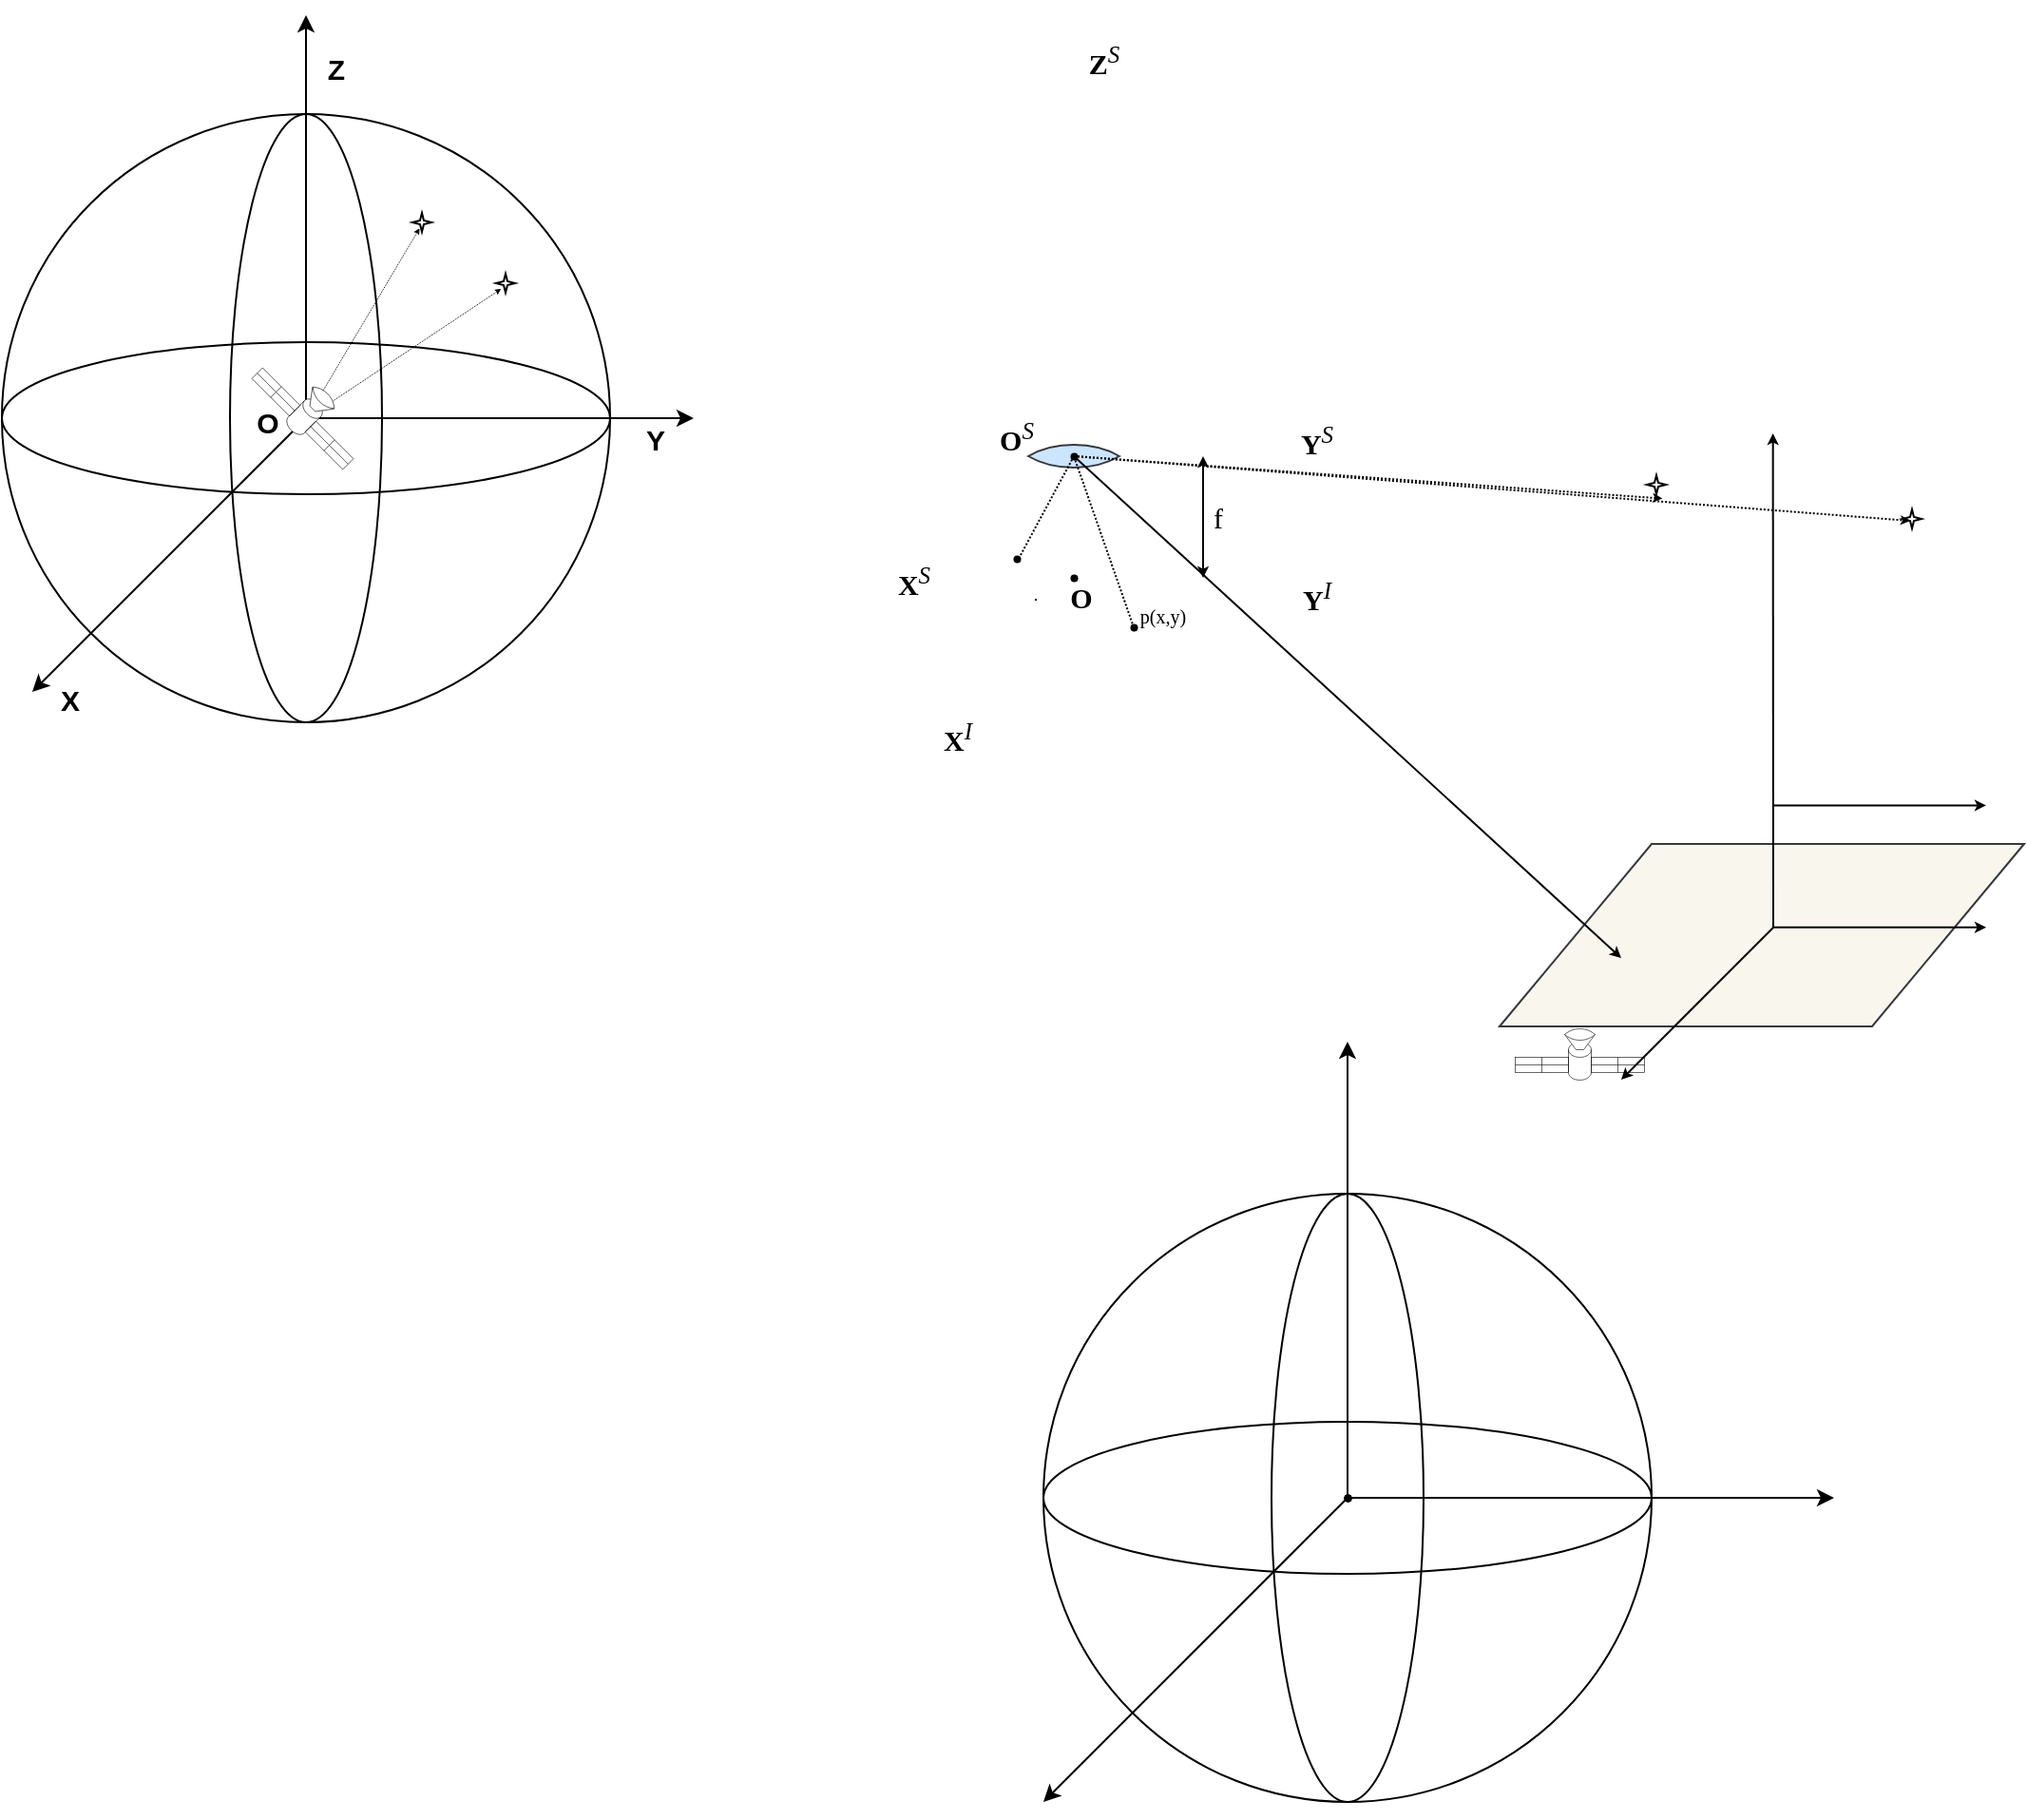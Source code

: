 <mxfile version="24.8.3">
  <diagram name="第 1 页" id="NaJTH4NIzMAEEksRiTwz">
    <mxGraphModel dx="1435" dy="996" grid="1" gridSize="4" guides="1" tooltips="1" connect="1" arrows="1" fold="1" page="1" pageScale="1" pageWidth="413" pageHeight="583" background="none" math="0" shadow="0">
      <root>
        <mxCell id="0" />
        <mxCell id="1" parent="0" />
        <mxCell id="goC1J3_DX9Ds1HvQO6Va-73" value="" style="ellipse;whiteSpace=wrap;html=1;shadow=0;direction=south;fillStyle=auto;fillColor=none;" vertex="1" parent="1">
          <mxGeometry x="1268" y="780" width="80" height="320" as="geometry" />
        </mxCell>
        <mxCell id="goC1J3_DX9Ds1HvQO6Va-145" value="" style="endArrow=classic;html=1;rounded=0;" edge="1" parent="1">
          <mxGeometry width="50" height="50" relative="1" as="geometry">
            <mxPoint x="1308" y="940" as="sourcePoint" />
            <mxPoint x="1308" y="700" as="targetPoint" />
          </mxGeometry>
        </mxCell>
        <mxCell id="goC1J3_DX9Ds1HvQO6Va-146" value="" style="endArrow=classic;html=1;rounded=0;" edge="1" parent="1">
          <mxGeometry width="50" height="50" relative="1" as="geometry">
            <mxPoint x="1308" y="940" as="sourcePoint" />
            <mxPoint x="1564" y="940" as="targetPoint" />
          </mxGeometry>
        </mxCell>
        <mxCell id="goC1J3_DX9Ds1HvQO6Va-147" value="" style="endArrow=classic;html=1;rounded=0;" edge="1" parent="1">
          <mxGeometry width="50" height="50" relative="1" as="geometry">
            <mxPoint x="1308" y="940" as="sourcePoint" />
            <mxPoint x="1148" y="1100" as="targetPoint" />
          </mxGeometry>
        </mxCell>
        <mxCell id="goC1J3_DX9Ds1HvQO6Va-148" value="" style="shape=waypoint;sketch=0;fillStyle=solid;size=6;pointerEvents=1;points=[];fillColor=none;resizable=0;rotatable=0;perimeter=centerPerimeter;snapToPoint=1;strokeWidth=0;" vertex="1" parent="1">
          <mxGeometry x="1298" y="930" width="20" height="20" as="geometry" />
        </mxCell>
        <mxCell id="goC1J3_DX9Ds1HvQO6Va-149" value="" style="ellipse;whiteSpace=wrap;html=1;shadow=0;direction=west;fillStyle=auto;fillColor=none;" vertex="1" parent="1">
          <mxGeometry x="1148" y="900" width="320" height="80" as="geometry" />
        </mxCell>
        <mxCell id="goC1J3_DX9Ds1HvQO6Va-150" value="" style="shape=waypoint;sketch=0;fillStyle=solid;size=6;pointerEvents=1;points=[];fillColor=none;resizable=0;rotatable=0;perimeter=centerPerimeter;snapToPoint=1;strokeWidth=0;" vertex="1" parent="1">
          <mxGeometry x="1298" y="930" width="20" height="20" as="geometry" />
        </mxCell>
        <mxCell id="goC1J3_DX9Ds1HvQO6Va-151" value="" style="ellipse;whiteSpace=wrap;html=1;aspect=fixed;fillColor=none;" vertex="1" parent="1">
          <mxGeometry x="1148" y="780" width="320" height="320" as="geometry" />
        </mxCell>
        <mxCell id="goC1J3_DX9Ds1HvQO6Va-152" value="" style="shape=waypoint;sketch=0;fillStyle=solid;size=6;pointerEvents=1;points=[];fillColor=none;resizable=0;rotatable=0;perimeter=centerPerimeter;snapToPoint=1;strokeWidth=0;" vertex="1" parent="1">
          <mxGeometry x="1298" y="930" width="20" height="20" as="geometry" />
        </mxCell>
        <mxCell id="goC1J3_DX9Ds1HvQO6Va-183" value="" style="group" vertex="1" connectable="0" parent="1">
          <mxGeometry x="1396" y="692" width="68" height="28" as="geometry" />
        </mxCell>
        <mxCell id="goC1J3_DX9Ds1HvQO6Va-155" value="" style="shape=cylinder3;whiteSpace=wrap;html=1;boundedLbl=1;backgroundOutline=1;size=4.0;fillColor=none;strokeWidth=0.3;" vertex="1" parent="goC1J3_DX9Ds1HvQO6Va-183">
          <mxGeometry x="28" y="8" width="12" height="20" as="geometry" />
        </mxCell>
        <mxCell id="goC1J3_DX9Ds1HvQO6Va-156" value="" style="rounded=0;whiteSpace=wrap;html=1;fillColor=none;strokeWidth=0.3;" vertex="1" parent="goC1J3_DX9Ds1HvQO6Va-183">
          <mxGeometry x="40" y="16" width="28" height="8" as="geometry" />
        </mxCell>
        <mxCell id="goC1J3_DX9Ds1HvQO6Va-157" value="" style="endArrow=none;html=1;rounded=0;exitX=0;exitY=0.5;exitDx=0;exitDy=0;entryX=1;entryY=0.5;entryDx=0;entryDy=0;strokeWidth=0.3;" edge="1" parent="goC1J3_DX9Ds1HvQO6Va-183" source="goC1J3_DX9Ds1HvQO6Va-156" target="goC1J3_DX9Ds1HvQO6Va-156">
          <mxGeometry width="50" height="50" relative="1" as="geometry">
            <mxPoint x="24" y="119" as="sourcePoint" />
            <mxPoint x="74" y="69" as="targetPoint" />
          </mxGeometry>
        </mxCell>
        <mxCell id="goC1J3_DX9Ds1HvQO6Va-158" value="" style="endArrow=none;html=1;rounded=0;entryX=0.5;entryY=0;entryDx=0;entryDy=0;exitX=0.5;exitY=1;exitDx=0;exitDy=0;strokeWidth=0.3;" edge="1" parent="goC1J3_DX9Ds1HvQO6Va-183" source="goC1J3_DX9Ds1HvQO6Va-156" target="goC1J3_DX9Ds1HvQO6Va-156">
          <mxGeometry width="50" height="50" relative="1" as="geometry">
            <mxPoint x="24" y="119" as="sourcePoint" />
            <mxPoint x="74" y="69" as="targetPoint" />
          </mxGeometry>
        </mxCell>
        <mxCell id="goC1J3_DX9Ds1HvQO6Va-159" value="" style="shape=trapezoid;perimeter=trapezoidPerimeter;whiteSpace=wrap;html=1;fixedSize=1;fillColor=default;flipV=1;size=6;strokeWidth=0.3;" vertex="1" parent="goC1J3_DX9Ds1HvQO6Va-183">
          <mxGeometry x="26" y="4" width="16" height="8" as="geometry" />
        </mxCell>
        <mxCell id="goC1J3_DX9Ds1HvQO6Va-160" value="" style="rounded=0;whiteSpace=wrap;html=1;fillColor=none;strokeWidth=0.3;" vertex="1" parent="goC1J3_DX9Ds1HvQO6Va-183">
          <mxGeometry y="16" width="28" height="8" as="geometry" />
        </mxCell>
        <mxCell id="goC1J3_DX9Ds1HvQO6Va-161" value="" style="endArrow=none;html=1;rounded=0;exitX=0;exitY=0.5;exitDx=0;exitDy=0;entryX=1;entryY=0.5;entryDx=0;entryDy=0;strokeWidth=0.3;" edge="1" parent="goC1J3_DX9Ds1HvQO6Va-183" source="goC1J3_DX9Ds1HvQO6Va-160" target="goC1J3_DX9Ds1HvQO6Va-160">
          <mxGeometry width="50" height="50" relative="1" as="geometry">
            <mxPoint x="-40" y="115" as="sourcePoint" />
            <mxPoint x="10" y="65" as="targetPoint" />
          </mxGeometry>
        </mxCell>
        <mxCell id="goC1J3_DX9Ds1HvQO6Va-162" value="" style="whiteSpace=wrap;html=1;shape=mxgraph.basic.pointed_oval;fillColor=default;direction=south;strokeWidth=0.3;" vertex="1" parent="goC1J3_DX9Ds1HvQO6Va-183">
          <mxGeometry x="26" width="16" height="8" as="geometry" />
        </mxCell>
        <mxCell id="goC1J3_DX9Ds1HvQO6Va-163" value="" style="endArrow=none;html=1;rounded=0;entryX=0.5;entryY=0;entryDx=0;entryDy=0;exitX=0.5;exitY=1;exitDx=0;exitDy=0;strokeWidth=0.3;" edge="1" parent="goC1J3_DX9Ds1HvQO6Va-183" source="goC1J3_DX9Ds1HvQO6Va-160" target="goC1J3_DX9Ds1HvQO6Va-160">
          <mxGeometry width="50" height="50" relative="1" as="geometry">
            <mxPoint x="-40" y="115" as="sourcePoint" />
            <mxPoint x="10" y="65" as="targetPoint" />
          </mxGeometry>
        </mxCell>
        <mxCell id="goC1J3_DX9Ds1HvQO6Va-173" value="" style="ellipse;whiteSpace=wrap;html=1;shadow=0;direction=south;fillStyle=auto;fillColor=none;" vertex="1" parent="1">
          <mxGeometry x="720" y="212" width="80" height="320" as="geometry" />
        </mxCell>
        <mxCell id="goC1J3_DX9Ds1HvQO6Va-174" value="" style="endArrow=classic;html=1;rounded=0;" edge="1" parent="1">
          <mxGeometry width="50" height="50" relative="1" as="geometry">
            <mxPoint x="760" y="372" as="sourcePoint" />
            <mxPoint x="760" y="160" as="targetPoint" />
          </mxGeometry>
        </mxCell>
        <mxCell id="goC1J3_DX9Ds1HvQO6Va-175" value="" style="endArrow=classic;html=1;rounded=0;" edge="1" parent="1">
          <mxGeometry width="50" height="50" relative="1" as="geometry">
            <mxPoint x="760" y="372" as="sourcePoint" />
            <mxPoint x="964" y="372" as="targetPoint" />
          </mxGeometry>
        </mxCell>
        <mxCell id="goC1J3_DX9Ds1HvQO6Va-176" value="" style="endArrow=classic;html=1;rounded=0;" edge="1" parent="1">
          <mxGeometry width="50" height="50" relative="1" as="geometry">
            <mxPoint x="760" y="372" as="sourcePoint" />
            <mxPoint x="616" y="516" as="targetPoint" />
          </mxGeometry>
        </mxCell>
        <mxCell id="goC1J3_DX9Ds1HvQO6Va-177" value="" style="shape=waypoint;sketch=0;fillStyle=solid;size=6;pointerEvents=1;points=[];fillColor=none;resizable=0;rotatable=0;perimeter=centerPerimeter;snapToPoint=1;strokeWidth=0;" vertex="1" parent="1">
          <mxGeometry x="750" y="362" width="20" height="20" as="geometry" />
        </mxCell>
        <mxCell id="goC1J3_DX9Ds1HvQO6Va-178" value="" style="ellipse;whiteSpace=wrap;html=1;shadow=0;direction=west;fillStyle=auto;fillColor=none;" vertex="1" parent="1">
          <mxGeometry x="600" y="332" width="320" height="80" as="geometry" />
        </mxCell>
        <mxCell id="goC1J3_DX9Ds1HvQO6Va-179" value="" style="shape=waypoint;sketch=0;fillStyle=solid;size=6;pointerEvents=1;points=[];fillColor=none;resizable=0;rotatable=0;perimeter=centerPerimeter;snapToPoint=1;strokeWidth=0;" vertex="1" parent="1">
          <mxGeometry x="750" y="362" width="20" height="20" as="geometry" />
        </mxCell>
        <mxCell id="goC1J3_DX9Ds1HvQO6Va-180" value="" style="ellipse;whiteSpace=wrap;html=1;aspect=fixed;fillColor=none;" vertex="1" parent="1">
          <mxGeometry x="600" y="212" width="320" height="320" as="geometry" />
        </mxCell>
        <mxCell id="goC1J3_DX9Ds1HvQO6Va-181" value="" style="shape=waypoint;sketch=0;fillStyle=solid;size=6;pointerEvents=1;points=[];fillColor=none;resizable=0;rotatable=0;perimeter=centerPerimeter;snapToPoint=1;strokeWidth=0;" vertex="1" parent="1">
          <mxGeometry x="750" y="362" width="20" height="20" as="geometry" />
        </mxCell>
        <mxCell id="goC1J3_DX9Ds1HvQO6Va-195" value="" style="verticalLabelPosition=bottom;verticalAlign=top;html=1;shape=mxgraph.basic.4_point_star_2;dx=0.8;" vertex="1" parent="1">
          <mxGeometry x="816" y="264" width="10" height="10" as="geometry" />
        </mxCell>
        <mxCell id="goC1J3_DX9Ds1HvQO6Va-196" value="" style="verticalLabelPosition=bottom;verticalAlign=top;html=1;shape=mxgraph.basic.4_point_star_2;dx=0.8;" vertex="1" parent="1">
          <mxGeometry x="860" y="296" width="10" height="10" as="geometry" />
        </mxCell>
        <mxCell id="goC1J3_DX9Ds1HvQO6Va-198" value="" style="endArrow=classic;html=1;rounded=0;strokeWidth=0.5;dashed=1;dashPattern=1 1;endSize=2;entryX=0.354;entryY=0.781;entryDx=0;entryDy=0;entryPerimeter=0;" edge="1" parent="1" source="goC1J3_DX9Ds1HvQO6Va-181" target="goC1J3_DX9Ds1HvQO6Va-195">
          <mxGeometry width="50" height="50" relative="1" as="geometry">
            <mxPoint x="680" y="302" as="sourcePoint" />
            <mxPoint x="730" y="252" as="targetPoint" />
          </mxGeometry>
        </mxCell>
        <mxCell id="goC1J3_DX9Ds1HvQO6Va-200" value="" style="endArrow=classic;html=1;rounded=0;strokeWidth=0.5;dashed=1;dashPattern=1 1;endSize=2;entryX=0.242;entryY=0.773;entryDx=0;entryDy=0;entryPerimeter=0;" edge="1" parent="1" source="goC1J3_DX9Ds1HvQO6Va-181" target="goC1J3_DX9Ds1HvQO6Va-196">
          <mxGeometry width="50" height="50" relative="1" as="geometry">
            <mxPoint x="764" y="376" as="sourcePoint" />
            <mxPoint x="824" y="276" as="targetPoint" />
          </mxGeometry>
        </mxCell>
        <mxCell id="goC1J3_DX9Ds1HvQO6Va-194" value="" style="group;rotation=45;" vertex="1" connectable="0" parent="1">
          <mxGeometry x="728" y="354" width="68" height="28" as="geometry" />
        </mxCell>
        <mxCell id="goC1J3_DX9Ds1HvQO6Va-185" value="" style="shape=cylinder3;whiteSpace=wrap;html=1;boundedLbl=1;backgroundOutline=1;size=4.0;fillColor=default;strokeWidth=0.3;rotation=45;" vertex="1" parent="goC1J3_DX9Ds1HvQO6Va-194">
          <mxGeometry x="25" y="7" width="12" height="20" as="geometry" />
        </mxCell>
        <mxCell id="goC1J3_DX9Ds1HvQO6Va-186" value="" style="rounded=0;whiteSpace=wrap;html=1;fillColor=none;strokeWidth=0.3;rotation=45;" vertex="1" parent="goC1J3_DX9Ds1HvQO6Va-194">
          <mxGeometry x="30" y="28" width="28" height="8" as="geometry" />
        </mxCell>
        <mxCell id="goC1J3_DX9Ds1HvQO6Va-187" value="" style="endArrow=none;html=1;rounded=0;exitX=0;exitY=0.5;exitDx=0;exitDy=0;entryX=1;entryY=0.5;entryDx=0;entryDy=0;strokeWidth=0.3;" edge="1" parent="goC1J3_DX9Ds1HvQO6Va-194" source="goC1J3_DX9Ds1HvQO6Va-186" target="goC1J3_DX9Ds1HvQO6Va-186">
          <mxGeometry width="50" height="50" relative="1" as="geometry">
            <mxPoint x="-47" y="81" as="sourcePoint" />
            <mxPoint x="23" y="81" as="targetPoint" />
          </mxGeometry>
        </mxCell>
        <mxCell id="goC1J3_DX9Ds1HvQO6Va-188" value="" style="endArrow=none;html=1;rounded=0;entryX=0.5;entryY=0;entryDx=0;entryDy=0;exitX=0.5;exitY=1;exitDx=0;exitDy=0;strokeWidth=0.3;" edge="1" parent="goC1J3_DX9Ds1HvQO6Va-194" source="goC1J3_DX9Ds1HvQO6Va-186" target="goC1J3_DX9Ds1HvQO6Va-186">
          <mxGeometry width="50" height="50" relative="1" as="geometry">
            <mxPoint x="-47" y="81" as="sourcePoint" />
            <mxPoint x="23" y="81" as="targetPoint" />
          </mxGeometry>
        </mxCell>
        <mxCell id="goC1J3_DX9Ds1HvQO6Va-189" value="" style="shape=trapezoid;perimeter=trapezoidPerimeter;whiteSpace=wrap;html=1;fixedSize=1;fillColor=default;flipV=1;size=6;strokeWidth=0.3;rotation=45;" vertex="1" parent="goC1J3_DX9Ds1HvQO6Va-194">
          <mxGeometry x="30" y="6" width="16" height="8" as="geometry" />
        </mxCell>
        <mxCell id="goC1J3_DX9Ds1HvQO6Va-190" value="" style="rounded=0;whiteSpace=wrap;html=1;fillColor=none;strokeWidth=0.3;rotation=45;" vertex="1" parent="goC1J3_DX9Ds1HvQO6Va-194">
          <mxGeometry x="2" width="28" height="8" as="geometry" />
        </mxCell>
        <mxCell id="goC1J3_DX9Ds1HvQO6Va-191" value="" style="endArrow=none;html=1;rounded=0;exitX=0;exitY=0.5;exitDx=0;exitDy=0;entryX=1;entryY=0.5;entryDx=0;entryDy=0;strokeWidth=0.3;" edge="1" parent="goC1J3_DX9Ds1HvQO6Va-194" source="goC1J3_DX9Ds1HvQO6Va-190" target="goC1J3_DX9Ds1HvQO6Va-190">
          <mxGeometry width="50" height="50" relative="1" as="geometry">
            <mxPoint x="-90" y="33" as="sourcePoint" />
            <mxPoint x="-19" y="33" as="targetPoint" />
          </mxGeometry>
        </mxCell>
        <mxCell id="goC1J3_DX9Ds1HvQO6Va-192" value="" style="whiteSpace=wrap;html=1;shape=mxgraph.basic.pointed_oval;fillColor=default;direction=south;strokeWidth=0.3;rotation=45;" vertex="1" parent="goC1J3_DX9Ds1HvQO6Va-194">
          <mxGeometry x="33" y="3" width="16" height="8" as="geometry" />
        </mxCell>
        <mxCell id="goC1J3_DX9Ds1HvQO6Va-193" value="" style="endArrow=none;html=1;rounded=0;entryX=0.5;entryY=0;entryDx=0;entryDy=0;exitX=0.5;exitY=1;exitDx=0;exitDy=0;strokeWidth=0.3;" edge="1" parent="goC1J3_DX9Ds1HvQO6Va-194" source="goC1J3_DX9Ds1HvQO6Va-190" target="goC1J3_DX9Ds1HvQO6Va-190">
          <mxGeometry width="50" height="50" relative="1" as="geometry">
            <mxPoint x="-90" y="33" as="sourcePoint" />
            <mxPoint x="-19" y="33" as="targetPoint" />
          </mxGeometry>
        </mxCell>
        <mxCell id="goC1J3_DX9Ds1HvQO6Va-204" value="X" style="text;strokeColor=none;align=center;fillColor=none;html=1;verticalAlign=middle;whiteSpace=wrap;rounded=0;fontStyle=1;fontSize=15;" vertex="1" parent="1">
          <mxGeometry x="628" y="512" width="16" height="16" as="geometry" />
        </mxCell>
        <mxCell id="goC1J3_DX9Ds1HvQO6Va-203" value="Y" style="text;strokeColor=none;align=center;fillColor=none;html=1;verticalAlign=middle;whiteSpace=wrap;rounded=0;fontStyle=1;fontSize=15;" vertex="1" parent="1">
          <mxGeometry x="936" y="375" width="16" height="16" as="geometry" />
        </mxCell>
        <mxCell id="goC1J3_DX9Ds1HvQO6Va-202" value="Z" style="text;strokeColor=none;align=center;fillColor=none;html=1;verticalAlign=middle;whiteSpace=wrap;rounded=0;fontStyle=1;fontSize=15;" vertex="1" parent="1">
          <mxGeometry x="768" y="180" width="16" height="16" as="geometry" />
        </mxCell>
        <mxCell id="goC1J3_DX9Ds1HvQO6Va-201" value="O" style="text;strokeColor=none;align=center;fillColor=none;html=1;verticalAlign=middle;whiteSpace=wrap;rounded=0;fontStyle=1;fontSize=15;" vertex="1" parent="1">
          <mxGeometry x="732" y="366" width="16" height="16" as="geometry" />
        </mxCell>
        <mxCell id="goC1J3_DX9Ds1HvQO6Va-264" value="" style="group" vertex="1" connectable="0" parent="1">
          <mxGeometry x="1020" y="176" width="280" height="372" as="geometry" />
        </mxCell>
        <mxCell id="goC1J3_DX9Ds1HvQO6Va-15" value="" style="shape=parallelogram;perimeter=parallelogramPerimeter;whiteSpace=wrap;html=1;fixedSize=1;size=80;fillColor=#f9f7ed;strokeColor=#36393d;" vertex="1" parent="goC1J3_DX9Ds1HvQO6Va-264">
          <mxGeometry x="368" y="420" width="276" height="96" as="geometry" />
        </mxCell>
        <mxCell id="goC1J3_DX9Ds1HvQO6Va-205" value="" style="whiteSpace=wrap;html=1;shape=mxgraph.basic.pointed_oval;direction=south;fillColor=#cce5ff;strokeColor=#36393d;" vertex="1" parent="goC1J3_DX9Ds1HvQO6Va-264">
          <mxGeometry x="120" y="208" width="48" height="16" as="geometry" />
        </mxCell>
        <mxCell id="goC1J3_DX9Ds1HvQO6Va-1" value="" style="endArrow=classic;html=1;rounded=0;endSize=3;" edge="1" parent="goC1J3_DX9Ds1HvQO6Va-264">
          <mxGeometry width="50" height="50" relative="1" as="geometry">
            <mxPoint x="512" y="464" as="sourcePoint" />
            <mxPoint x="511.83" y="204" as="targetPoint" />
          </mxGeometry>
        </mxCell>
        <mxCell id="goC1J3_DX9Ds1HvQO6Va-2" value="" style="endArrow=classic;html=1;rounded=0;endSize=3;" edge="1" parent="goC1J3_DX9Ds1HvQO6Va-264">
          <mxGeometry width="50" height="50" relative="1" as="geometry">
            <mxPoint x="512" y="399.71" as="sourcePoint" />
            <mxPoint x="624" y="399.71" as="targetPoint" />
          </mxGeometry>
        </mxCell>
        <mxCell id="goC1J3_DX9Ds1HvQO6Va-17" value="" style="endArrow=classic;html=1;rounded=0;endSize=3;" edge="1" parent="goC1J3_DX9Ds1HvQO6Va-264" source="goC1J3_DX9Ds1HvQO6Va-210">
          <mxGeometry width="50" height="50" relative="1" as="geometry">
            <mxPoint x="508" y="396" as="sourcePoint" />
            <mxPoint x="432" y="480" as="targetPoint" />
          </mxGeometry>
        </mxCell>
        <mxCell id="goC1J3_DX9Ds1HvQO6Va-19" value="" style="verticalLabelPosition=bottom;verticalAlign=top;html=1;shape=mxgraph.basic.4_point_star_2;dx=0.8;" vertex="1" parent="goC1J3_DX9Ds1HvQO6Va-264">
          <mxGeometry x="445.5" y="226" width="10" height="10" as="geometry" />
        </mxCell>
        <mxCell id="goC1J3_DX9Ds1HvQO6Va-22" value="" style="verticalLabelPosition=bottom;verticalAlign=top;html=1;shape=mxgraph.basic.4_point_star_2;dx=0.8;" vertex="1" parent="goC1J3_DX9Ds1HvQO6Va-264">
          <mxGeometry x="580" y="244" width="10" height="10" as="geometry" />
        </mxCell>
        <mxCell id="goC1J3_DX9Ds1HvQO6Va-36" value="" style="endArrow=classic;html=1;rounded=0;endSize=3;" edge="1" parent="goC1J3_DX9Ds1HvQO6Va-264">
          <mxGeometry width="50" height="50" relative="1" as="geometry">
            <mxPoint x="512" y="463.88" as="sourcePoint" />
            <mxPoint x="624" y="463.88" as="targetPoint" />
          </mxGeometry>
        </mxCell>
        <mxCell id="goC1J3_DX9Ds1HvQO6Va-37" value="" style="endArrow=classic;html=1;rounded=0;endSize=3;" edge="1" parent="goC1J3_DX9Ds1HvQO6Va-264">
          <mxGeometry width="50" height="50" relative="1" as="geometry">
            <mxPoint x="512" y="464" as="sourcePoint" />
            <mxPoint x="432" y="544" as="targetPoint" />
          </mxGeometry>
        </mxCell>
        <mxCell id="goC1J3_DX9Ds1HvQO6Va-209" value="" style="endArrow=classic;html=1;rounded=0;entryX=0.817;entryY=1.229;entryDx=0;entryDy=0;entryPerimeter=0;exitX=0.583;exitY=0.295;exitDx=0;exitDy=0;exitPerimeter=0;dashed=1;dashPattern=1 1;endSize=2;" edge="1" parent="goC1J3_DX9Ds1HvQO6Va-264" source="goC1J3_DX9Ds1HvQO6Va-210" target="goC1J3_DX9Ds1HvQO6Va-19">
          <mxGeometry width="50" height="50" relative="1" as="geometry">
            <mxPoint x="185.5" y="176" as="sourcePoint" />
            <mxPoint x="232.5" y="116" as="targetPoint" />
          </mxGeometry>
        </mxCell>
        <mxCell id="goC1J3_DX9Ds1HvQO6Va-210" value="" style="shape=waypoint;sketch=0;fillStyle=solid;size=6;pointerEvents=1;points=[];fillColor=none;resizable=0;rotatable=0;perimeter=centerPerimeter;snapToPoint=1;strokeWidth=0;" vertex="1" parent="goC1J3_DX9Ds1HvQO6Va-264">
          <mxGeometry x="134" y="206" width="20" height="20" as="geometry" />
        </mxCell>
        <mxCell id="goC1J3_DX9Ds1HvQO6Va-211" value="" style="shape=waypoint;sketch=0;fillStyle=solid;size=6;pointerEvents=1;points=[];fillColor=none;resizable=0;rotatable=0;perimeter=centerPerimeter;snapToPoint=1;strokeWidth=0;" vertex="1" parent="goC1J3_DX9Ds1HvQO6Va-264">
          <mxGeometry x="134" y="270" width="20" height="20" as="geometry" />
        </mxCell>
        <mxCell id="goC1J3_DX9Ds1HvQO6Va-213" value="" style="endArrow=none;html=1;rounded=0;dashed=1;dashPattern=1 1;" edge="1" parent="goC1J3_DX9Ds1HvQO6Va-264" source="goC1J3_DX9Ds1HvQO6Va-221" target="goC1J3_DX9Ds1HvQO6Va-210">
          <mxGeometry width="50" height="50" relative="1" as="geometry">
            <mxPoint x="176" y="308" as="sourcePoint" />
            <mxPoint x="210.5" y="312" as="targetPoint" />
          </mxGeometry>
        </mxCell>
        <mxCell id="goC1J3_DX9Ds1HvQO6Va-215" value="" style="endArrow=classic;html=1;rounded=0;entryX=0.4;entryY=0.6;entryDx=0;entryDy=0;entryPerimeter=0;dashed=1;dashPattern=1 1;endSize=2;" edge="1" parent="goC1J3_DX9Ds1HvQO6Va-264" target="goC1J3_DX9Ds1HvQO6Va-22">
          <mxGeometry width="50" height="50" relative="1" as="geometry">
            <mxPoint x="144" y="216" as="sourcePoint" />
            <mxPoint x="195" y="38" as="targetPoint" />
          </mxGeometry>
        </mxCell>
        <mxCell id="goC1J3_DX9Ds1HvQO6Va-218" value="" style="endArrow=none;html=1;rounded=0;dashed=1;dashPattern=1 1;" edge="1" parent="goC1J3_DX9Ds1HvQO6Va-264" target="goC1J3_DX9Ds1HvQO6Va-210">
          <mxGeometry width="50" height="50" relative="1" as="geometry">
            <mxPoint x="116" y="268" as="sourcePoint" />
            <mxPoint x="124" y="212" as="targetPoint" />
          </mxGeometry>
        </mxCell>
        <mxCell id="goC1J3_DX9Ds1HvQO6Va-220" value="" style="shape=waypoint;sketch=0;fillStyle=solid;size=6;pointerEvents=1;points=[];fillColor=none;resizable=0;rotatable=0;perimeter=centerPerimeter;snapToPoint=1;strokeWidth=0;" vertex="1" parent="goC1J3_DX9Ds1HvQO6Va-264">
          <mxGeometry x="104" y="260" width="20" height="20" as="geometry" />
        </mxCell>
        <mxCell id="goC1J3_DX9Ds1HvQO6Va-224" value="" style="endArrow=none;html=1;rounded=0;dashed=1;dashPattern=1 1;" edge="1" parent="goC1J3_DX9Ds1HvQO6Va-264">
          <mxGeometry width="50" height="50" relative="1" as="geometry">
            <mxPoint x="124" y="292" as="sourcePoint" />
            <mxPoint x="124" y="290" as="targetPoint" />
          </mxGeometry>
        </mxCell>
        <mxCell id="goC1J3_DX9Ds1HvQO6Va-225" value="" style="endArrow=none;html=1;rounded=0;dashed=1;dashPattern=1 1;" edge="1" parent="goC1J3_DX9Ds1HvQO6Va-264" target="goC1J3_DX9Ds1HvQO6Va-221">
          <mxGeometry width="50" height="50" relative="1" as="geometry">
            <mxPoint x="176" y="308" as="sourcePoint" />
            <mxPoint x="144" y="216" as="targetPoint" />
          </mxGeometry>
        </mxCell>
        <mxCell id="goC1J3_DX9Ds1HvQO6Va-221" value="" style="shape=waypoint;sketch=0;fillStyle=solid;size=6;pointerEvents=1;points=[];fillColor=none;resizable=0;rotatable=0;perimeter=centerPerimeter;snapToPoint=1;strokeWidth=0;" vertex="1" parent="goC1J3_DX9Ds1HvQO6Va-264">
          <mxGeometry x="165.5" y="296" width="20" height="20" as="geometry" />
        </mxCell>
        <mxCell id="goC1J3_DX9Ds1HvQO6Va-227" value="&lt;font face=&quot;Times New Roman&quot;&gt;X&lt;/font&gt;&lt;sup&gt;&lt;i style=&quot;font-weight: normal;&quot;&gt;&lt;font face=&quot;Comic Sans MS&quot;&gt;S&lt;/font&gt;&lt;/i&gt;&lt;/sup&gt;" style="text;strokeColor=none;align=center;fillColor=none;html=1;verticalAlign=middle;whiteSpace=wrap;rounded=0;fontStyle=1;fontSize=15;" vertex="1" parent="goC1J3_DX9Ds1HvQO6Va-264">
          <mxGeometry x="52" y="274" width="16" height="16" as="geometry" />
        </mxCell>
        <mxCell id="goC1J3_DX9Ds1HvQO6Va-228" value="O" style="text;strokeColor=none;align=center;fillColor=none;html=1;verticalAlign=middle;whiteSpace=wrap;rounded=0;fontStyle=1;fontSize=15;fontFamily=Times New Roman;" vertex="1" parent="goC1J3_DX9Ds1HvQO6Va-264">
          <mxGeometry x="140" y="282" width="16" height="16" as="geometry" />
        </mxCell>
        <mxCell id="goC1J3_DX9Ds1HvQO6Va-235" value="&lt;font face=&quot;Times New Roman&quot;&gt;Z&lt;/font&gt;&lt;sup&gt;&lt;i style=&quot;font-weight: normal;&quot;&gt;&lt;font face=&quot;Comic Sans MS&quot;&gt;S&lt;/font&gt;&lt;/i&gt;&lt;/sup&gt;" style="text;strokeColor=none;align=center;fillColor=none;html=1;verticalAlign=middle;whiteSpace=wrap;rounded=0;fontStyle=1;fontSize=15;" vertex="1" parent="goC1J3_DX9Ds1HvQO6Va-264">
          <mxGeometry x="152" width="16" height="16" as="geometry" />
        </mxCell>
        <mxCell id="goC1J3_DX9Ds1HvQO6Va-237" value="&lt;font face=&quot;Times New Roman&quot;&gt;Y&lt;/font&gt;&lt;sup&gt;&lt;i style=&quot;font-weight: normal;&quot;&gt;&lt;font face=&quot;Comic Sans MS&quot;&gt;S&lt;/font&gt;&lt;/i&gt;&lt;/sup&gt;" style="text;strokeColor=none;align=center;fillColor=none;html=1;verticalAlign=middle;whiteSpace=wrap;rounded=0;fontStyle=1;fontSize=15;" vertex="1" parent="goC1J3_DX9Ds1HvQO6Va-264">
          <mxGeometry x="264" y="200" width="16" height="16" as="geometry" />
        </mxCell>
        <mxCell id="goC1J3_DX9Ds1HvQO6Va-238" value="&lt;font face=&quot;Times New Roman&quot;&gt;X&lt;/font&gt;&lt;sup&gt;&lt;i style=&quot;font-weight: normal;&quot;&gt;&lt;font face=&quot;Comic Sans MS&quot;&gt;I&lt;/font&gt;&lt;/i&gt;&lt;/sup&gt;" style="text;strokeColor=none;align=center;fillColor=none;html=1;verticalAlign=middle;whiteSpace=wrap;rounded=0;fontStyle=1;fontSize=15;" vertex="1" parent="goC1J3_DX9Ds1HvQO6Va-264">
          <mxGeometry x="74.5" y="356" width="16" height="16" as="geometry" />
        </mxCell>
        <mxCell id="goC1J3_DX9Ds1HvQO6Va-239" value="&lt;font face=&quot;Times New Roman&quot;&gt;O&lt;/font&gt;&lt;sup&gt;&lt;i style=&quot;font-weight: normal;&quot;&gt;&lt;font face=&quot;Comic Sans MS&quot;&gt;S&lt;/font&gt;&lt;/i&gt;&lt;/sup&gt;" style="text;strokeColor=none;align=center;fillColor=none;html=1;verticalAlign=middle;whiteSpace=wrap;rounded=0;fontStyle=1;fontSize=15;" vertex="1" parent="goC1J3_DX9Ds1HvQO6Va-264">
          <mxGeometry x="106" y="198" width="16" height="16" as="geometry" />
        </mxCell>
        <mxCell id="goC1J3_DX9Ds1HvQO6Va-240" value="&lt;font face=&quot;Times New Roman&quot;&gt;Y&lt;/font&gt;&lt;sup&gt;&lt;i style=&quot;font-weight: normal;&quot;&gt;&lt;font face=&quot;Comic Sans MS&quot;&gt;I&lt;/font&gt;&lt;/i&gt;&lt;/sup&gt;" style="text;strokeColor=none;align=center;fillColor=none;html=1;verticalAlign=middle;whiteSpace=wrap;rounded=0;fontStyle=1;fontSize=15;" vertex="1" parent="goC1J3_DX9Ds1HvQO6Va-264">
          <mxGeometry x="264" y="282" width="16" height="16" as="geometry" />
        </mxCell>
        <mxCell id="goC1J3_DX9Ds1HvQO6Va-242" value="" style="endArrow=classic;startArrow=classic;html=1;rounded=0;startSize=3;endSize=3;" edge="1" parent="goC1J3_DX9Ds1HvQO6Va-264">
          <mxGeometry width="50" height="50" relative="1" as="geometry">
            <mxPoint x="212" y="280" as="sourcePoint" />
            <mxPoint x="212" y="216" as="targetPoint" />
          </mxGeometry>
        </mxCell>
        <mxCell id="goC1J3_DX9Ds1HvQO6Va-243" value="&lt;pre&gt;&lt;font face=&quot;Comic Sans MS&quot;&gt;f&lt;/font&gt;&lt;/pre&gt;" style="text;strokeColor=none;align=center;fillColor=none;html=1;verticalAlign=middle;whiteSpace=wrap;rounded=0;fontStyle=0;fontSize=15;" vertex="1" parent="goC1J3_DX9Ds1HvQO6Va-264">
          <mxGeometry x="212" y="240" width="16" height="16" as="geometry" />
        </mxCell>
        <mxCell id="goC1J3_DX9Ds1HvQO6Va-244" value="&lt;pre&gt;&lt;font style=&quot;font-size: 10px;&quot; face=&quot;Times New Roman&quot;&gt;p(x,y)&lt;/font&gt;&lt;/pre&gt;" style="text;strokeColor=none;align=center;fillColor=none;html=1;verticalAlign=middle;whiteSpace=wrap;rounded=0;fontStyle=0;fontSize=15;" vertex="1" parent="goC1J3_DX9Ds1HvQO6Va-264">
          <mxGeometry x="182.5" y="290" width="16" height="16" as="geometry" />
        </mxCell>
      </root>
    </mxGraphModel>
  </diagram>
</mxfile>
